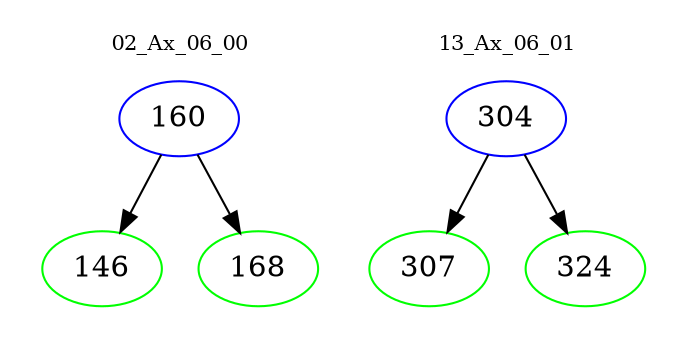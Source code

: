 digraph{
subgraph cluster_0 {
color = white
label = "02_Ax_06_00";
fontsize=10;
T0_160 [label="160", color="blue"]
T0_160 -> T0_146 [color="black"]
T0_146 [label="146", color="green"]
T0_160 -> T0_168 [color="black"]
T0_168 [label="168", color="green"]
}
subgraph cluster_1 {
color = white
label = "13_Ax_06_01";
fontsize=10;
T1_304 [label="304", color="blue"]
T1_304 -> T1_307 [color="black"]
T1_307 [label="307", color="green"]
T1_304 -> T1_324 [color="black"]
T1_324 [label="324", color="green"]
}
}
